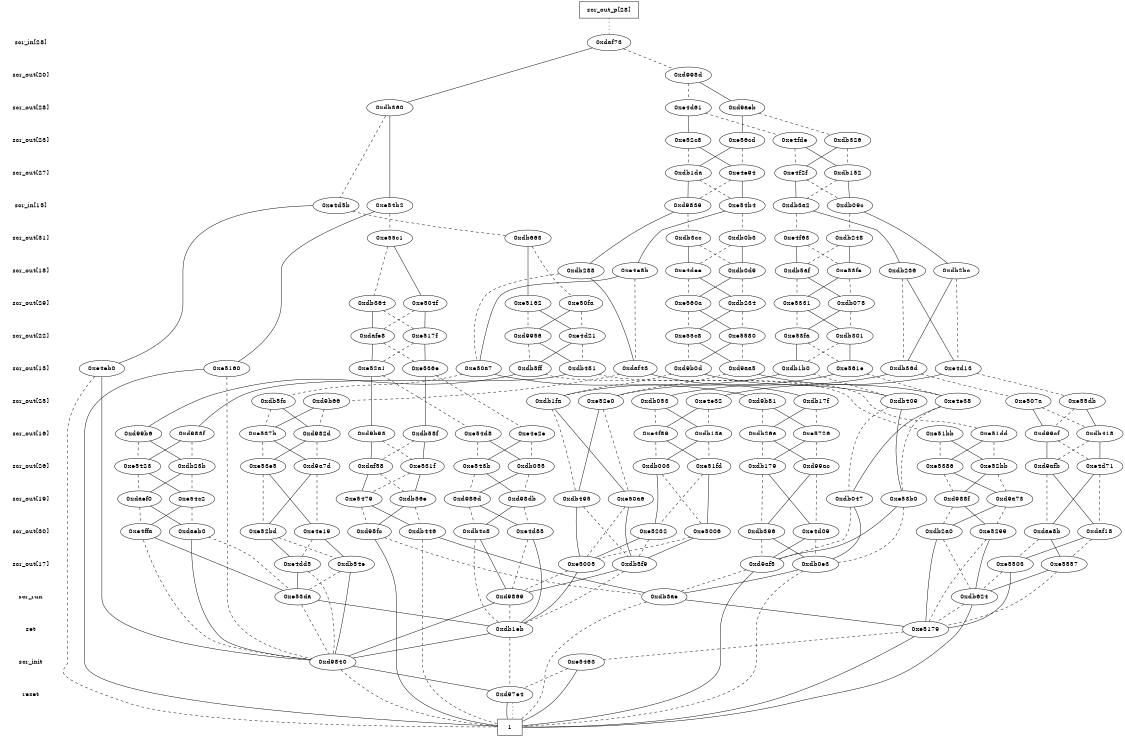 digraph "DD" {
size = "7.5,10"
center = true;
edge [dir = none];
{ node [shape = plaintext];
  edge [style = invis];
  "CONST NODES" [style = invis];
" scr_in[28] " -> " scr_out[20] " -> " scr_out[28] " -> " scr_out[23] " -> " scr_out[27] " -> " scr_in[15] " -> " scr_out[31] " -> " scr_out[18] " -> " scr_out[29] " -> " scr_out[22] " -> " scr_out[15] " -> " scr_out[25] " -> " scr_out[16] " -> " scr_out[26] " -> " scr_out[19] " -> " scr_out[30] " -> " scr_out[17] " -> " scr_run " -> " set " -> " scr_init " -> " reset " -> "CONST NODES"; 
}
{ rank = same; node [shape = box]; edge [style = invis];
"  scr_out_p[28]  "; }
{ rank = same; " scr_in[28] ";
"0xdaf73";
}
{ rank = same; " scr_out[20] ";
"0xd998d";
}
{ rank = same; " scr_out[28] ";
"0xd9aeb";
"0xdb360";
"0xe4d61";
}
{ rank = same; " scr_out[23] ";
"0xe52c8";
"0xdb326";
"0xe56cd";
"0xe4fde";
}
{ rank = same; " scr_out[27] ";
"0xdb152";
"0xe4f2f";
"0xe4e94";
"0xdb1da";
}
{ rank = same; " scr_in[15] ";
"0xe54b2";
"0xe4d5b";
"0xe54b4";
"0xdb09c";
"0xdb3a2";
"0xd9839";
}
{ rank = same; " scr_out[31] ";
"0xe55c1";
"0xdb663";
"0xe4f63";
"0xdb3cc";
"0xdb248";
"0xdb0b3";
}
{ rank = same; " scr_out[18] ";
"0xdb2bc";
"0xdb0d9";
"0xdb5af";
"0xdb236";
"0xe4dee";
"0xe4e8b";
"0xe53fe";
"0xdb288";
}
{ rank = same; " scr_out[29] ";
"0xdb364";
"0xe504f";
"0xe50fa";
"0xdb234";
"0xe560a";
"0xdb078";
"0xe5162";
"0xe5331";
}
{ rank = same; " scr_out[22] ";
"0xe55c8";
"0xdb301";
"0xd9956";
"0xe53fa";
"0xe5580";
"0xe517f";
"0xdafe8";
"0xe4d21";
}
{ rank = same; " scr_out[15] ";
"0xe561e";
"0xe52a1";
"0xdb5ff";
"0xe4d13";
"0xdb1b0";
"0xdb36d";
"0xd9aa5";
"0xe536e";
"0xd9b0d";
"0xe50a7";
"0xe4eb0";
"0xdaf43";
"0xe5160";
"0xdb481";
}
{ rank = same; " scr_out[25] ";
"0xdb053";
"0xdb409";
"0xdb1fa";
"0xd9b81";
"0xdb17f";
"0xe4e38";
"0xd9b66";
"0xe4e32";
"0xe55db";
"0xe52e0";
"0xdb5fc";
"0xe507a";
}
{ rank = same; " scr_out[16] ";
"0xe51dd";
"0xdb26a";
"0xe54d8";
"0xe5726";
"0xe4f89";
"0xe537b";
"0xdb58f";
"0xdb13a";
"0xd983f";
"0xd982d";
"0xd9b93";
"0xdb418";
"0xe51bb";
"0xe4e2e";
"0xd99cf";
"0xd99b6";
}
{ rank = same; " scr_out[26] ";
"0xdaf58";
"0xdb23b";
"0xd9a7d";
"0xdb179";
"0xe531f";
"0xe543b";
"0xe5386";
"0xd9afb";
"0xdb055";
"0xe52bb";
"0xe5423";
"0xdb003";
"0xd99ac";
"0xe53e5";
"0xe51fd";
"0xe4d71";
}
{ rank = same; " scr_out[19] ";
"0xe5479";
"0xe54c2";
"0xd988f";
"0xdb56e";
"0xd986d";
"0xd9a73";
"0xd98db";
"0xdaef0";
"0xe50a6";
"0xdb047";
"0xe53b0";
"0xdb495";
}
{ rank = same; " scr_out[30] ";
"0xdb2a0";
"0xd98fc";
"0xe4ffa";
"0xdb4c8";
"0xdb446";
"0xe4e19";
"0xdae8b";
"0xe52bd";
"0xe5006";
"0xe4d85";
"0xdaeb0";
"0xdb396";
"0xdaf18";
"0xe4d09";
"0xe5299";
"0xe5232";
}
{ rank = same; " scr_out[17] ";
"0xe5503";
"0xd9af5";
"0xe4dd5";
"0xdb5f9";
"0xdb0e3";
"0xe5005";
"0xdb54e";
"0xe5557";
}
{ rank = same; " scr_run ";
"0xe53da";
"0xdb3ae";
"0xd9869";
"0xdb624";
}
{ rank = same; " set ";
"0xe5179";
"0xdb1eb";
}
{ rank = same; " scr_init ";
"0xe5463";
"0xd9840";
}
{ rank = same; " reset ";
"0xd97e4";
}
{ rank = same; "CONST NODES";
{ node [shape = box]; "0xd979d";
}
}
"  scr_out_p[28]  " -> "0xdaf73" [style = dotted];
"0xdaf73" -> "0xdb360";
"0xdaf73" -> "0xd998d" [style = dashed];
"0xd998d" -> "0xd9aeb";
"0xd998d" -> "0xe4d61" [style = dashed];
"0xd9aeb" -> "0xe56cd";
"0xd9aeb" -> "0xdb326" [style = dashed];
"0xdb360" -> "0xe54b2";
"0xdb360" -> "0xe4d5b" [style = dashed];
"0xe4d61" -> "0xe52c8";
"0xe4d61" -> "0xe4fde" [style = dashed];
"0xe52c8" -> "0xe4e94";
"0xe52c8" -> "0xdb1da" [style = dashed];
"0xdb326" -> "0xe4f2f";
"0xdb326" -> "0xdb152" [style = dashed];
"0xe56cd" -> "0xdb1da";
"0xe56cd" -> "0xe4e94" [style = dashed];
"0xe4fde" -> "0xdb152";
"0xe4fde" -> "0xe4f2f" [style = dashed];
"0xdb152" -> "0xdb09c";
"0xdb152" -> "0xdb3a2" [style = dashed];
"0xe4f2f" -> "0xdb3a2";
"0xe4f2f" -> "0xdb09c" [style = dashed];
"0xe4e94" -> "0xe54b4";
"0xe4e94" -> "0xd9839" [style = dashed];
"0xdb1da" -> "0xd9839";
"0xdb1da" -> "0xe54b4" [style = dashed];
"0xe54b2" -> "0xe5160";
"0xe54b2" -> "0xe55c1" [style = dashed];
"0xe4d5b" -> "0xe4eb0";
"0xe4d5b" -> "0xdb663" [style = dashed];
"0xe54b4" -> "0xe4e8b";
"0xe54b4" -> "0xdb0b3" [style = dashed];
"0xdb09c" -> "0xdb2bc";
"0xdb09c" -> "0xdb248" [style = dashed];
"0xdb3a2" -> "0xdb236";
"0xdb3a2" -> "0xe4f63" [style = dashed];
"0xd9839" -> "0xdb288";
"0xd9839" -> "0xdb3cc" [style = dashed];
"0xe55c1" -> "0xe504f";
"0xe55c1" -> "0xdb364" [style = dashed];
"0xdb663" -> "0xe5162";
"0xdb663" -> "0xe50fa" [style = dashed];
"0xe4f63" -> "0xdb5af";
"0xe4f63" -> "0xe53fe" [style = dashed];
"0xdb3cc" -> "0xe4dee";
"0xdb3cc" -> "0xdb0d9" [style = dashed];
"0xdb248" -> "0xe53fe";
"0xdb248" -> "0xdb5af" [style = dashed];
"0xdb0b3" -> "0xdb0d9";
"0xdb0b3" -> "0xe4dee" [style = dashed];
"0xdb2bc" -> "0xdb36d";
"0xdb2bc" -> "0xe4d13" [style = dashed];
"0xdb0d9" -> "0xe560a";
"0xdb0d9" -> "0xdb234" [style = dashed];
"0xdb5af" -> "0xdb078";
"0xdb5af" -> "0xe5331" [style = dashed];
"0xdb236" -> "0xe4d13";
"0xdb236" -> "0xdb36d" [style = dashed];
"0xe4dee" -> "0xdb234";
"0xe4dee" -> "0xe560a" [style = dashed];
"0xe4e8b" -> "0xe50a7";
"0xe4e8b" -> "0xdaf43" [style = dashed];
"0xe53fe" -> "0xe5331";
"0xe53fe" -> "0xdb078" [style = dashed];
"0xdb288" -> "0xdaf43";
"0xdb288" -> "0xe50a7" [style = dashed];
"0xdb364" -> "0xdafe8";
"0xdb364" -> "0xe517f" [style = dashed];
"0xe504f" -> "0xe517f";
"0xe504f" -> "0xdafe8" [style = dashed];
"0xe50fa" -> "0xd9956";
"0xe50fa" -> "0xe4d21" [style = dashed];
"0xdb234" -> "0xe55c8";
"0xdb234" -> "0xe5580" [style = dashed];
"0xe560a" -> "0xe5580";
"0xe560a" -> "0xe55c8" [style = dashed];
"0xdb078" -> "0xe53fa";
"0xdb078" -> "0xdb301" [style = dashed];
"0xe5162" -> "0xe4d21";
"0xe5162" -> "0xd9956" [style = dashed];
"0xe5331" -> "0xdb301";
"0xe5331" -> "0xe53fa" [style = dashed];
"0xe55c8" -> "0xd9aa5";
"0xe55c8" -> "0xd9b0d" [style = dashed];
"0xdb301" -> "0xe561e";
"0xdb301" -> "0xdb1b0" [style = dashed];
"0xd9956" -> "0xdb481";
"0xd9956" -> "0xdb5ff" [style = dashed];
"0xe53fa" -> "0xdb1b0";
"0xe53fa" -> "0xe561e" [style = dashed];
"0xe5580" -> "0xd9b0d";
"0xe5580" -> "0xd9aa5" [style = dashed];
"0xe517f" -> "0xe536e";
"0xe517f" -> "0xe52a1" [style = dashed];
"0xdafe8" -> "0xe52a1";
"0xdafe8" -> "0xe536e" [style = dashed];
"0xe4d21" -> "0xdb5ff";
"0xe4d21" -> "0xdb481" [style = dashed];
"0xe561e" -> "0xe52e0";
"0xe561e" -> "0xe4e38" [style = dashed];
"0xe52a1" -> "0xd9b93";
"0xe52a1" -> "0xe54d8" [style = dashed];
"0xdb5ff" -> "0xd99b6";
"0xdb5ff" -> "0xe51bb" [style = dashed];
"0xe4d13" -> "0xe4e32";
"0xe4d13" -> "0xe55db" [style = dashed];
"0xdb1b0" -> "0xdb1fa";
"0xdb1b0" -> "0xdb409" [style = dashed];
"0xdb36d" -> "0xdb053";
"0xdb36d" -> "0xe507a" [style = dashed];
"0xd9aa5" -> "0xe4e38";
"0xd9aa5" -> "0xe52e0" [style = dashed];
"0xe536e" -> "0xdb58f";
"0xe536e" -> "0xe4e2e" [style = dashed];
"0xd9b0d" -> "0xdb409";
"0xd9b0d" -> "0xdb1fa" [style = dashed];
"0xe50a7" -> "0xd9b81";
"0xe50a7" -> "0xdb5fc" [style = dashed];
"0xe4eb0" -> "0xd9840";
"0xe4eb0" -> "0xd979d" [style = dashed];
"0xdaf43" -> "0xdb17f";
"0xdaf43" -> "0xd9b66" [style = dashed];
"0xe5160" -> "0xd979d";
"0xe5160" -> "0xd9840" [style = dashed];
"0xdb481" -> "0xd983f";
"0xdb481" -> "0xe51dd" [style = dashed];
"0xdb053" -> "0xdb13a";
"0xdb053" -> "0xe4f89" [style = dashed];
"0xdb409" -> "0xe53b0";
"0xdb409" -> "0xdb047" [style = dashed];
"0xdb1fa" -> "0xe50a6";
"0xdb1fa" -> "0xdb495" [style = dashed];
"0xd9b81" -> "0xe5726";
"0xd9b81" -> "0xdb26a" [style = dashed];
"0xdb17f" -> "0xdb26a";
"0xdb17f" -> "0xe5726" [style = dashed];
"0xe4e38" -> "0xdb047";
"0xe4e38" -> "0xe53b0" [style = dashed];
"0xd9b66" -> "0xe537b";
"0xd9b66" -> "0xd982d" [style = dashed];
"0xe4e32" -> "0xe4f89";
"0xe4e32" -> "0xdb13a" [style = dashed];
"0xe55db" -> "0xdb418";
"0xe55db" -> "0xd99cf" [style = dashed];
"0xe52e0" -> "0xdb495";
"0xe52e0" -> "0xe50a6" [style = dashed];
"0xdb5fc" -> "0xd982d";
"0xdb5fc" -> "0xe537b" [style = dashed];
"0xe507a" -> "0xd99cf";
"0xe507a" -> "0xdb418" [style = dashed];
"0xe51dd" -> "0xe5386";
"0xe51dd" -> "0xe52bb" [style = dashed];
"0xdb26a" -> "0xd99ac";
"0xdb26a" -> "0xdb179" [style = dashed];
"0xe54d8" -> "0xdb055";
"0xe54d8" -> "0xe543b" [style = dashed];
"0xe5726" -> "0xdb179";
"0xe5726" -> "0xd99ac" [style = dashed];
"0xe4f89" -> "0xe51fd";
"0xe4f89" -> "0xdb003" [style = dashed];
"0xe537b" -> "0xd9a7d";
"0xe537b" -> "0xe53e5" [style = dashed];
"0xdb58f" -> "0xe531f";
"0xdb58f" -> "0xdaf58" [style = dashed];
"0xdb13a" -> "0xdb003";
"0xdb13a" -> "0xe51fd" [style = dashed];
"0xd983f" -> "0xe5423";
"0xd983f" -> "0xdb23b" [style = dashed];
"0xd982d" -> "0xe53e5";
"0xd982d" -> "0xd9a7d" [style = dashed];
"0xd9b93" -> "0xdaf58";
"0xd9b93" -> "0xe531f" [style = dashed];
"0xdb418" -> "0xe4d71";
"0xdb418" -> "0xd9afb" [style = dashed];
"0xe51bb" -> "0xe52bb";
"0xe51bb" -> "0xe5386" [style = dashed];
"0xe4e2e" -> "0xe543b";
"0xe4e2e" -> "0xdb055" [style = dashed];
"0xd99cf" -> "0xd9afb";
"0xd99cf" -> "0xe4d71" [style = dashed];
"0xd99b6" -> "0xdb23b";
"0xd99b6" -> "0xe5423" [style = dashed];
"0xdaf58" -> "0xe5479";
"0xdaf58" -> "0xdb56e" [style = dashed];
"0xdb23b" -> "0xdaef0";
"0xdb23b" -> "0xe54c2" [style = dashed];
"0xd9a7d" -> "0xe52bd";
"0xd9a7d" -> "0xe4e19" [style = dashed];
"0xdb179" -> "0xe4d09";
"0xdb179" -> "0xdb396" [style = dashed];
"0xe531f" -> "0xdb56e";
"0xe531f" -> "0xe5479" [style = dashed];
"0xe543b" -> "0xd98db";
"0xe543b" -> "0xd986d" [style = dashed];
"0xe5386" -> "0xd9a73";
"0xe5386" -> "0xd988f" [style = dashed];
"0xd9afb" -> "0xdaf18";
"0xd9afb" -> "0xdae8b" [style = dashed];
"0xdb055" -> "0xd986d";
"0xdb055" -> "0xd98db" [style = dashed];
"0xe52bb" -> "0xd988f";
"0xe52bb" -> "0xd9a73" [style = dashed];
"0xe5423" -> "0xe54c2";
"0xe5423" -> "0xdaef0" [style = dashed];
"0xdb003" -> "0xe5232";
"0xdb003" -> "0xe5006" [style = dashed];
"0xd99ac" -> "0xdb396";
"0xd99ac" -> "0xe4d09" [style = dashed];
"0xe53e5" -> "0xe4e19";
"0xe53e5" -> "0xe52bd" [style = dashed];
"0xe51fd" -> "0xe5006";
"0xe51fd" -> "0xe5232" [style = dashed];
"0xe4d71" -> "0xdae8b";
"0xe4d71" -> "0xdaf18" [style = dashed];
"0xe5479" -> "0xdb446";
"0xe5479" -> "0xd98fc" [style = dashed];
"0xe54c2" -> "0xe4ffa";
"0xe54c2" -> "0xdaeb0" [style = dashed];
"0xd988f" -> "0xe5299";
"0xd988f" -> "0xdb2a0" [style = dashed];
"0xdb56e" -> "0xd98fc";
"0xdb56e" -> "0xdb446" [style = dashed];
"0xd986d" -> "0xe4d85";
"0xd986d" -> "0xdb4c8" [style = dashed];
"0xd9a73" -> "0xdb2a0";
"0xd9a73" -> "0xe5299" [style = dashed];
"0xd98db" -> "0xdb4c8";
"0xd98db" -> "0xe4d85" [style = dashed];
"0xdaef0" -> "0xdaeb0";
"0xdaef0" -> "0xe4ffa" [style = dashed];
"0xe50a6" -> "0xdb5f9";
"0xe50a6" -> "0xe5005" [style = dashed];
"0xdb047" -> "0xdb0e3";
"0xdb047" -> "0xd9af5" [style = dashed];
"0xe53b0" -> "0xd9af5";
"0xe53b0" -> "0xdb0e3" [style = dashed];
"0xdb495" -> "0xe5005";
"0xdb495" -> "0xdb5f9" [style = dashed];
"0xdb2a0" -> "0xe5179";
"0xdb2a0" -> "0xdb624" [style = dashed];
"0xd98fc" -> "0xd979d";
"0xd98fc" -> "0xdb3ae" [style = dashed];
"0xe4ffa" -> "0xe53da";
"0xe4ffa" -> "0xd9840" [style = dashed];
"0xdb4c8" -> "0xd9869";
"0xdb4c8" -> "0xdb1eb" [style = dashed];
"0xdb446" -> "0xdb3ae";
"0xdb446" -> "0xd979d" [style = dashed];
"0xe4e19" -> "0xdb54e";
"0xe4e19" -> "0xe4dd5" [style = dashed];
"0xdae8b" -> "0xe5557";
"0xdae8b" -> "0xe5503" [style = dashed];
"0xe52bd" -> "0xe4dd5";
"0xe52bd" -> "0xdb54e" [style = dashed];
"0xe5006" -> "0xdb5f9";
"0xe5006" -> "0xe5005" [style = dashed];
"0xe4d85" -> "0xdb1eb";
"0xe4d85" -> "0xd9869" [style = dashed];
"0xdaeb0" -> "0xd9840";
"0xdaeb0" -> "0xe53da" [style = dashed];
"0xdb396" -> "0xdb0e3";
"0xdb396" -> "0xd9af5" [style = dashed];
"0xdaf18" -> "0xe5503";
"0xdaf18" -> "0xe5557" [style = dashed];
"0xe4d09" -> "0xd9af5";
"0xe4d09" -> "0xdb0e3" [style = dashed];
"0xe5299" -> "0xdb624";
"0xe5299" -> "0xe5179" [style = dashed];
"0xe5232" -> "0xe5005";
"0xe5232" -> "0xdb5f9" [style = dashed];
"0xe5503" -> "0xe5179";
"0xe5503" -> "0xdb624" [style = dashed];
"0xd9af5" -> "0xd979d";
"0xd9af5" -> "0xdb3ae" [style = dashed];
"0xe4dd5" -> "0xe53da";
"0xe4dd5" -> "0xd9840" [style = dashed];
"0xdb5f9" -> "0xd9869";
"0xdb5f9" -> "0xdb1eb" [style = dashed];
"0xdb0e3" -> "0xdb3ae";
"0xdb0e3" -> "0xd979d" [style = dashed];
"0xe5005" -> "0xdb1eb";
"0xe5005" -> "0xd9869" [style = dashed];
"0xdb54e" -> "0xd9840";
"0xdb54e" -> "0xe53da" [style = dashed];
"0xe5557" -> "0xdb624";
"0xe5557" -> "0xe5179" [style = dashed];
"0xe53da" -> "0xdb1eb";
"0xe53da" -> "0xd9840" [style = dashed];
"0xdb3ae" -> "0xe5179";
"0xdb3ae" -> "0xd979d" [style = dashed];
"0xd9869" -> "0xd9840";
"0xd9869" -> "0xdb1eb" [style = dashed];
"0xdb624" -> "0xd979d";
"0xdb624" -> "0xe5179" [style = dashed];
"0xe5179" -> "0xd979d";
"0xe5179" -> "0xe5463" [style = dashed];
"0xdb1eb" -> "0xd9840";
"0xdb1eb" -> "0xd97e4" [style = dashed];
"0xe5463" -> "0xd979d";
"0xe5463" -> "0xd97e4" [style = dashed];
"0xd9840" -> "0xd97e4";
"0xd9840" -> "0xd979d" [style = dashed];
"0xd97e4" -> "0xd979d";
"0xd97e4" -> "0xd979d" [style = dotted];
"0xd979d" [label = "1"];
}
